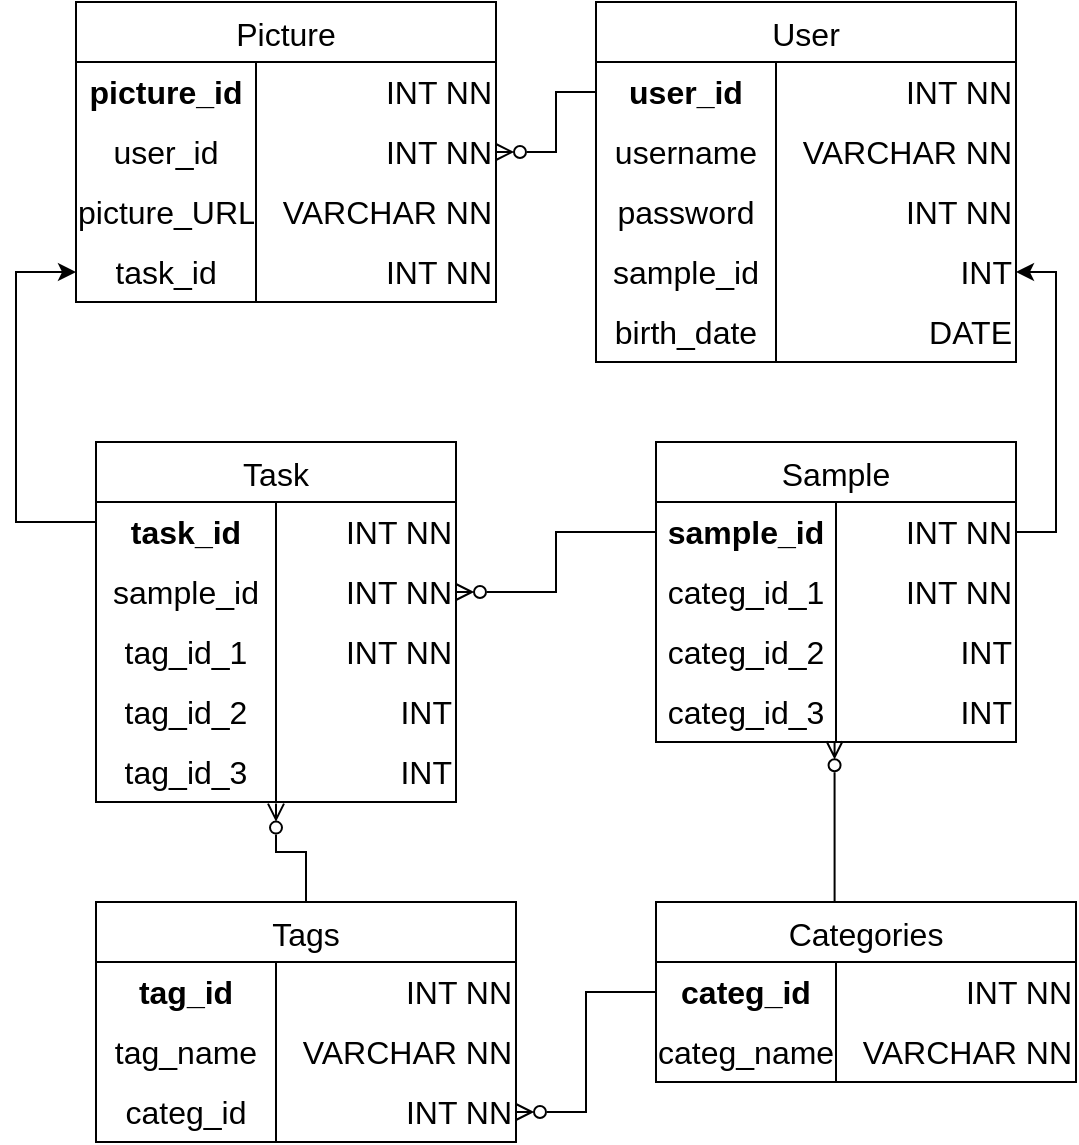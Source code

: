 <mxfile version="26.0.9" pages="2">
  <diagram id="R2lEEEUBdFMjLlhIrx00" name="Page-1">
    <mxGraphModel dx="1312" dy="703" grid="1" gridSize="10" guides="1" tooltips="1" connect="1" arrows="1" fold="1" page="1" pageScale="1" pageWidth="850" pageHeight="1100" math="0" shadow="0" extFonts="Permanent Marker^https://fonts.googleapis.com/css?family=Permanent+Marker">
      <root>
        <mxCell id="0" />
        <mxCell id="1" parent="0" />
        <mxCell id="DCkjyUAehPc3ZSSGONK5-9" value="Picture" style="shape=table;startSize=30;container=1;collapsible=0;childLayout=tableLayout;fixedRows=1;rowLines=0;fontStyle=0;strokeColor=default;fontSize=16;" parent="1" vertex="1">
          <mxGeometry x="150" y="20" width="210" height="150" as="geometry" />
        </mxCell>
        <mxCell id="DCkjyUAehPc3ZSSGONK5-10" value="" style="shape=tableRow;horizontal=0;startSize=0;swimlaneHead=0;swimlaneBody=0;top=0;left=0;bottom=0;right=0;collapsible=0;dropTarget=0;fillColor=none;points=[[0,0.5],[1,0.5]];portConstraint=eastwest;strokeColor=inherit;fontSize=16;" parent="DCkjyUAehPc3ZSSGONK5-9" vertex="1">
          <mxGeometry y="30" width="210" height="30" as="geometry" />
        </mxCell>
        <mxCell id="DCkjyUAehPc3ZSSGONK5-11" value="&lt;b&gt;picture_id&lt;/b&gt;" style="shape=partialRectangle;html=1;whiteSpace=wrap;connectable=0;fillColor=none;top=0;left=0;bottom=0;right=0;overflow=hidden;pointerEvents=1;strokeColor=inherit;fontSize=16;" parent="DCkjyUAehPc3ZSSGONK5-10" vertex="1">
          <mxGeometry width="90" height="30" as="geometry">
            <mxRectangle width="90" height="30" as="alternateBounds" />
          </mxGeometry>
        </mxCell>
        <mxCell id="DCkjyUAehPc3ZSSGONK5-12" value="INT NN" style="shape=partialRectangle;html=1;whiteSpace=wrap;connectable=0;fillColor=none;top=0;left=0;bottom=0;right=0;align=right;spacingLeft=6;overflow=hidden;strokeColor=inherit;fontSize=16;" parent="DCkjyUAehPc3ZSSGONK5-10" vertex="1">
          <mxGeometry x="90" width="120" height="30" as="geometry">
            <mxRectangle width="120" height="30" as="alternateBounds" />
          </mxGeometry>
        </mxCell>
        <mxCell id="DCkjyUAehPc3ZSSGONK5-13" value="" style="shape=tableRow;horizontal=0;startSize=0;swimlaneHead=0;swimlaneBody=0;top=0;left=0;bottom=0;right=0;collapsible=0;dropTarget=0;fillColor=none;points=[[0,0.5],[1,0.5]];portConstraint=eastwest;strokeColor=inherit;fontSize=16;" parent="DCkjyUAehPc3ZSSGONK5-9" vertex="1">
          <mxGeometry y="60" width="210" height="30" as="geometry" />
        </mxCell>
        <mxCell id="DCkjyUAehPc3ZSSGONK5-14" value="user_id" style="shape=partialRectangle;html=1;whiteSpace=wrap;connectable=0;fillColor=none;top=0;left=0;bottom=0;right=0;overflow=hidden;strokeColor=inherit;fontSize=16;" parent="DCkjyUAehPc3ZSSGONK5-13" vertex="1">
          <mxGeometry width="90" height="30" as="geometry">
            <mxRectangle width="90" height="30" as="alternateBounds" />
          </mxGeometry>
        </mxCell>
        <mxCell id="DCkjyUAehPc3ZSSGONK5-15" value="INT NN" style="shape=partialRectangle;html=1;whiteSpace=wrap;connectable=0;fillColor=none;top=0;left=0;bottom=0;right=0;align=right;spacingLeft=6;overflow=hidden;strokeColor=inherit;fontSize=16;" parent="DCkjyUAehPc3ZSSGONK5-13" vertex="1">
          <mxGeometry x="90" width="120" height="30" as="geometry">
            <mxRectangle width="120" height="30" as="alternateBounds" />
          </mxGeometry>
        </mxCell>
        <mxCell id="DCkjyUAehPc3ZSSGONK5-16" value="" style="shape=tableRow;horizontal=0;startSize=0;swimlaneHead=0;swimlaneBody=0;top=0;left=0;bottom=0;right=0;collapsible=0;dropTarget=0;fillColor=none;points=[[0,0.5],[1,0.5]];portConstraint=eastwest;strokeColor=inherit;fontSize=16;" parent="DCkjyUAehPc3ZSSGONK5-9" vertex="1">
          <mxGeometry y="90" width="210" height="30" as="geometry" />
        </mxCell>
        <mxCell id="DCkjyUAehPc3ZSSGONK5-17" value="picture_URL" style="shape=partialRectangle;html=1;whiteSpace=wrap;connectable=0;fillColor=none;top=0;left=0;bottom=0;right=0;overflow=hidden;strokeColor=inherit;fontSize=16;" parent="DCkjyUAehPc3ZSSGONK5-16" vertex="1">
          <mxGeometry width="90" height="30" as="geometry">
            <mxRectangle width="90" height="30" as="alternateBounds" />
          </mxGeometry>
        </mxCell>
        <mxCell id="DCkjyUAehPc3ZSSGONK5-18" value="VARCHAR NN" style="shape=partialRectangle;html=1;whiteSpace=wrap;connectable=0;fillColor=none;top=0;left=0;bottom=0;right=0;align=right;spacingLeft=6;overflow=hidden;strokeColor=inherit;fontSize=16;" parent="DCkjyUAehPc3ZSSGONK5-16" vertex="1">
          <mxGeometry x="90" width="120" height="30" as="geometry">
            <mxRectangle width="120" height="30" as="alternateBounds" />
          </mxGeometry>
        </mxCell>
        <mxCell id="DCkjyUAehPc3ZSSGONK5-19" style="shape=tableRow;horizontal=0;startSize=0;swimlaneHead=0;swimlaneBody=0;top=0;left=0;bottom=0;right=0;collapsible=0;dropTarget=0;fillColor=none;points=[[0,0.5],[1,0.5]];portConstraint=eastwest;strokeColor=inherit;fontSize=16;" parent="DCkjyUAehPc3ZSSGONK5-9" vertex="1">
          <mxGeometry y="120" width="210" height="30" as="geometry" />
        </mxCell>
        <mxCell id="DCkjyUAehPc3ZSSGONK5-20" value="task_id" style="shape=partialRectangle;html=1;whiteSpace=wrap;connectable=0;fillColor=none;top=0;left=0;bottom=0;right=0;overflow=hidden;strokeColor=inherit;fontSize=16;" parent="DCkjyUAehPc3ZSSGONK5-19" vertex="1">
          <mxGeometry width="90" height="30" as="geometry">
            <mxRectangle width="90" height="30" as="alternateBounds" />
          </mxGeometry>
        </mxCell>
        <mxCell id="DCkjyUAehPc3ZSSGONK5-21" value="INT NN" style="shape=partialRectangle;html=1;whiteSpace=wrap;connectable=0;fillColor=none;top=0;left=0;bottom=0;right=0;align=right;spacingLeft=6;overflow=hidden;strokeColor=inherit;fontSize=16;" parent="DCkjyUAehPc3ZSSGONK5-19" vertex="1">
          <mxGeometry x="90" width="120" height="30" as="geometry">
            <mxRectangle width="120" height="30" as="alternateBounds" />
          </mxGeometry>
        </mxCell>
        <mxCell id="DCkjyUAehPc3ZSSGONK5-22" value="User" style="shape=table;startSize=30;container=1;collapsible=0;childLayout=tableLayout;fixedRows=1;rowLines=0;fontStyle=0;strokeColor=default;fontSize=16;" parent="1" vertex="1">
          <mxGeometry x="410" y="20" width="210" height="180" as="geometry" />
        </mxCell>
        <mxCell id="DCkjyUAehPc3ZSSGONK5-23" value="" style="shape=tableRow;horizontal=0;startSize=0;swimlaneHead=0;swimlaneBody=0;top=0;left=0;bottom=0;right=0;collapsible=0;dropTarget=0;fillColor=none;points=[[0,0.5],[1,0.5]];portConstraint=eastwest;strokeColor=inherit;fontSize=16;" parent="DCkjyUAehPc3ZSSGONK5-22" vertex="1">
          <mxGeometry y="30" width="210" height="30" as="geometry" />
        </mxCell>
        <mxCell id="DCkjyUAehPc3ZSSGONK5-24" value="&lt;b&gt;user_id&lt;/b&gt;" style="shape=partialRectangle;html=1;whiteSpace=wrap;connectable=0;fillColor=none;top=0;left=0;bottom=0;right=0;overflow=hidden;pointerEvents=1;strokeColor=inherit;fontSize=16;" parent="DCkjyUAehPc3ZSSGONK5-23" vertex="1">
          <mxGeometry width="90" height="30" as="geometry">
            <mxRectangle width="90" height="30" as="alternateBounds" />
          </mxGeometry>
        </mxCell>
        <mxCell id="DCkjyUAehPc3ZSSGONK5-25" value="INT NN" style="shape=partialRectangle;html=1;whiteSpace=wrap;connectable=0;fillColor=none;top=0;left=0;bottom=0;right=0;align=right;spacingLeft=6;overflow=hidden;strokeColor=inherit;fontSize=16;" parent="DCkjyUAehPc3ZSSGONK5-23" vertex="1">
          <mxGeometry x="90" width="120" height="30" as="geometry">
            <mxRectangle width="120" height="30" as="alternateBounds" />
          </mxGeometry>
        </mxCell>
        <mxCell id="DCkjyUAehPc3ZSSGONK5-26" value="" style="shape=tableRow;horizontal=0;startSize=0;swimlaneHead=0;swimlaneBody=0;top=0;left=0;bottom=0;right=0;collapsible=0;dropTarget=0;fillColor=none;points=[[0,0.5],[1,0.5]];portConstraint=eastwest;strokeColor=inherit;fontSize=16;" parent="DCkjyUAehPc3ZSSGONK5-22" vertex="1">
          <mxGeometry y="60" width="210" height="30" as="geometry" />
        </mxCell>
        <mxCell id="DCkjyUAehPc3ZSSGONK5-27" value="username" style="shape=partialRectangle;html=1;whiteSpace=wrap;connectable=0;fillColor=none;top=0;left=0;bottom=0;right=0;overflow=hidden;strokeColor=inherit;fontSize=16;" parent="DCkjyUAehPc3ZSSGONK5-26" vertex="1">
          <mxGeometry width="90" height="30" as="geometry">
            <mxRectangle width="90" height="30" as="alternateBounds" />
          </mxGeometry>
        </mxCell>
        <mxCell id="DCkjyUAehPc3ZSSGONK5-28" value="VARCHAR NN" style="shape=partialRectangle;html=1;whiteSpace=wrap;connectable=0;fillColor=none;top=0;left=0;bottom=0;right=0;align=right;spacingLeft=6;overflow=hidden;strokeColor=inherit;fontSize=16;" parent="DCkjyUAehPc3ZSSGONK5-26" vertex="1">
          <mxGeometry x="90" width="120" height="30" as="geometry">
            <mxRectangle width="120" height="30" as="alternateBounds" />
          </mxGeometry>
        </mxCell>
        <mxCell id="DCkjyUAehPc3ZSSGONK5-29" value="" style="shape=tableRow;horizontal=0;startSize=0;swimlaneHead=0;swimlaneBody=0;top=0;left=0;bottom=0;right=0;collapsible=0;dropTarget=0;fillColor=none;points=[[0,0.5],[1,0.5]];portConstraint=eastwest;strokeColor=inherit;fontSize=16;" parent="DCkjyUAehPc3ZSSGONK5-22" vertex="1">
          <mxGeometry y="90" width="210" height="30" as="geometry" />
        </mxCell>
        <mxCell id="DCkjyUAehPc3ZSSGONK5-30" value="password" style="shape=partialRectangle;html=1;whiteSpace=wrap;connectable=0;fillColor=none;top=0;left=0;bottom=0;right=0;overflow=hidden;strokeColor=inherit;fontSize=16;" parent="DCkjyUAehPc3ZSSGONK5-29" vertex="1">
          <mxGeometry width="90" height="30" as="geometry">
            <mxRectangle width="90" height="30" as="alternateBounds" />
          </mxGeometry>
        </mxCell>
        <mxCell id="DCkjyUAehPc3ZSSGONK5-31" value="INT NN" style="shape=partialRectangle;html=1;whiteSpace=wrap;connectable=0;fillColor=none;top=0;left=0;bottom=0;right=0;align=right;spacingLeft=6;overflow=hidden;strokeColor=inherit;fontSize=16;" parent="DCkjyUAehPc3ZSSGONK5-29" vertex="1">
          <mxGeometry x="90" width="120" height="30" as="geometry">
            <mxRectangle width="120" height="30" as="alternateBounds" />
          </mxGeometry>
        </mxCell>
        <mxCell id="DCkjyUAehPc3ZSSGONK5-32" style="shape=tableRow;horizontal=0;startSize=0;swimlaneHead=0;swimlaneBody=0;top=0;left=0;bottom=0;right=0;collapsible=0;dropTarget=0;fillColor=none;points=[[0,0.5],[1,0.5]];portConstraint=eastwest;strokeColor=inherit;fontSize=16;" parent="DCkjyUAehPc3ZSSGONK5-22" vertex="1">
          <mxGeometry y="120" width="210" height="30" as="geometry" />
        </mxCell>
        <mxCell id="DCkjyUAehPc3ZSSGONK5-33" value="sample_id" style="shape=partialRectangle;html=1;whiteSpace=wrap;connectable=0;fillColor=none;top=0;left=0;bottom=0;right=0;overflow=hidden;strokeColor=inherit;fontSize=16;" parent="DCkjyUAehPc3ZSSGONK5-32" vertex="1">
          <mxGeometry width="90" height="30" as="geometry">
            <mxRectangle width="90" height="30" as="alternateBounds" />
          </mxGeometry>
        </mxCell>
        <mxCell id="DCkjyUAehPc3ZSSGONK5-34" value="INT" style="shape=partialRectangle;html=1;whiteSpace=wrap;connectable=0;fillColor=none;top=0;left=0;bottom=0;right=0;align=right;spacingLeft=6;overflow=hidden;strokeColor=inherit;fontSize=16;" parent="DCkjyUAehPc3ZSSGONK5-32" vertex="1">
          <mxGeometry x="90" width="120" height="30" as="geometry">
            <mxRectangle width="120" height="30" as="alternateBounds" />
          </mxGeometry>
        </mxCell>
        <mxCell id="TAG7yBYLT5O9uZngMyZ7-2" style="shape=tableRow;horizontal=0;startSize=0;swimlaneHead=0;swimlaneBody=0;top=0;left=0;bottom=0;right=0;collapsible=0;dropTarget=0;fillColor=none;points=[[0,0.5],[1,0.5]];portConstraint=eastwest;strokeColor=inherit;fontSize=16;" parent="DCkjyUAehPc3ZSSGONK5-22" vertex="1">
          <mxGeometry y="150" width="210" height="30" as="geometry" />
        </mxCell>
        <mxCell id="TAG7yBYLT5O9uZngMyZ7-3" value="birth_date" style="shape=partialRectangle;html=1;whiteSpace=wrap;connectable=0;fillColor=none;top=0;left=0;bottom=0;right=0;overflow=hidden;strokeColor=inherit;fontSize=16;" parent="TAG7yBYLT5O9uZngMyZ7-2" vertex="1">
          <mxGeometry width="90" height="30" as="geometry">
            <mxRectangle width="90" height="30" as="alternateBounds" />
          </mxGeometry>
        </mxCell>
        <mxCell id="TAG7yBYLT5O9uZngMyZ7-4" value="DATE" style="shape=partialRectangle;html=1;whiteSpace=wrap;connectable=0;fillColor=none;top=0;left=0;bottom=0;right=0;align=right;spacingLeft=6;overflow=hidden;strokeColor=inherit;fontSize=16;" parent="TAG7yBYLT5O9uZngMyZ7-2" vertex="1">
          <mxGeometry x="90" width="120" height="30" as="geometry">
            <mxRectangle width="120" height="30" as="alternateBounds" />
          </mxGeometry>
        </mxCell>
        <mxCell id="DCkjyUAehPc3ZSSGONK5-35" value="Sample" style="shape=table;startSize=30;container=1;collapsible=0;childLayout=tableLayout;fixedRows=1;rowLines=0;fontStyle=0;strokeColor=default;fontSize=16;" parent="1" vertex="1">
          <mxGeometry x="440" y="240" width="180" height="150" as="geometry" />
        </mxCell>
        <mxCell id="DCkjyUAehPc3ZSSGONK5-36" value="" style="shape=tableRow;horizontal=0;startSize=0;swimlaneHead=0;swimlaneBody=0;top=0;left=0;bottom=0;right=0;collapsible=0;dropTarget=0;fillColor=none;points=[[0,0.5],[1,0.5]];portConstraint=eastwest;strokeColor=inherit;fontSize=16;" parent="DCkjyUAehPc3ZSSGONK5-35" vertex="1">
          <mxGeometry y="30" width="180" height="30" as="geometry" />
        </mxCell>
        <mxCell id="DCkjyUAehPc3ZSSGONK5-37" value="&lt;b&gt;sample_id&lt;/b&gt;" style="shape=partialRectangle;html=1;whiteSpace=wrap;connectable=0;fillColor=none;top=0;left=0;bottom=0;right=0;overflow=hidden;pointerEvents=1;strokeColor=inherit;fontSize=16;" parent="DCkjyUAehPc3ZSSGONK5-36" vertex="1">
          <mxGeometry width="90" height="30" as="geometry">
            <mxRectangle width="90" height="30" as="alternateBounds" />
          </mxGeometry>
        </mxCell>
        <mxCell id="DCkjyUAehPc3ZSSGONK5-38" value="INT NN" style="shape=partialRectangle;html=1;whiteSpace=wrap;connectable=0;fillColor=none;top=0;left=0;bottom=0;right=0;align=right;spacingLeft=6;overflow=hidden;strokeColor=inherit;fontSize=16;" parent="DCkjyUAehPc3ZSSGONK5-36" vertex="1">
          <mxGeometry x="90" width="90" height="30" as="geometry">
            <mxRectangle width="90" height="30" as="alternateBounds" />
          </mxGeometry>
        </mxCell>
        <mxCell id="DCkjyUAehPc3ZSSGONK5-39" value="" style="shape=tableRow;horizontal=0;startSize=0;swimlaneHead=0;swimlaneBody=0;top=0;left=0;bottom=0;right=0;collapsible=0;dropTarget=0;fillColor=none;points=[[0,0.5],[1,0.5]];portConstraint=eastwest;strokeColor=inherit;fontSize=16;" parent="DCkjyUAehPc3ZSSGONK5-35" vertex="1">
          <mxGeometry y="60" width="180" height="30" as="geometry" />
        </mxCell>
        <mxCell id="DCkjyUAehPc3ZSSGONK5-40" value="categ_id_1" style="shape=partialRectangle;html=1;whiteSpace=wrap;connectable=0;fillColor=none;top=0;left=0;bottom=0;right=0;overflow=hidden;strokeColor=inherit;fontSize=16;" parent="DCkjyUAehPc3ZSSGONK5-39" vertex="1">
          <mxGeometry width="90" height="30" as="geometry">
            <mxRectangle width="90" height="30" as="alternateBounds" />
          </mxGeometry>
        </mxCell>
        <mxCell id="DCkjyUAehPc3ZSSGONK5-41" value="INT NN" style="shape=partialRectangle;html=1;whiteSpace=wrap;connectable=0;fillColor=none;top=0;left=0;bottom=0;right=0;align=right;spacingLeft=6;overflow=hidden;strokeColor=inherit;fontSize=16;" parent="DCkjyUAehPc3ZSSGONK5-39" vertex="1">
          <mxGeometry x="90" width="90" height="30" as="geometry">
            <mxRectangle width="90" height="30" as="alternateBounds" />
          </mxGeometry>
        </mxCell>
        <mxCell id="DCkjyUAehPc3ZSSGONK5-42" value="" style="shape=tableRow;horizontal=0;startSize=0;swimlaneHead=0;swimlaneBody=0;top=0;left=0;bottom=0;right=0;collapsible=0;dropTarget=0;fillColor=none;points=[[0,0.5],[1,0.5]];portConstraint=eastwest;strokeColor=inherit;fontSize=16;" parent="DCkjyUAehPc3ZSSGONK5-35" vertex="1">
          <mxGeometry y="90" width="180" height="30" as="geometry" />
        </mxCell>
        <mxCell id="DCkjyUAehPc3ZSSGONK5-43" value="categ_id_2" style="shape=partialRectangle;html=1;whiteSpace=wrap;connectable=0;fillColor=none;top=0;left=0;bottom=0;right=0;overflow=hidden;strokeColor=inherit;fontSize=16;" parent="DCkjyUAehPc3ZSSGONK5-42" vertex="1">
          <mxGeometry width="90" height="30" as="geometry">
            <mxRectangle width="90" height="30" as="alternateBounds" />
          </mxGeometry>
        </mxCell>
        <mxCell id="DCkjyUAehPc3ZSSGONK5-44" value="INT" style="shape=partialRectangle;html=1;whiteSpace=wrap;connectable=0;fillColor=none;top=0;left=0;bottom=0;right=0;align=right;spacingLeft=6;overflow=hidden;strokeColor=inherit;fontSize=16;" parent="DCkjyUAehPc3ZSSGONK5-42" vertex="1">
          <mxGeometry x="90" width="90" height="30" as="geometry">
            <mxRectangle width="90" height="30" as="alternateBounds" />
          </mxGeometry>
        </mxCell>
        <mxCell id="DCkjyUAehPc3ZSSGONK5-45" style="shape=tableRow;horizontal=0;startSize=0;swimlaneHead=0;swimlaneBody=0;top=0;left=0;bottom=0;right=0;collapsible=0;dropTarget=0;fillColor=none;points=[[0,0.5],[1,0.5]];portConstraint=eastwest;strokeColor=inherit;fontSize=16;" parent="DCkjyUAehPc3ZSSGONK5-35" vertex="1">
          <mxGeometry y="120" width="180" height="30" as="geometry" />
        </mxCell>
        <mxCell id="DCkjyUAehPc3ZSSGONK5-46" value="categ_id_3" style="shape=partialRectangle;html=1;whiteSpace=wrap;connectable=0;fillColor=none;top=0;left=0;bottom=0;right=0;overflow=hidden;strokeColor=inherit;fontSize=16;" parent="DCkjyUAehPc3ZSSGONK5-45" vertex="1">
          <mxGeometry width="90" height="30" as="geometry">
            <mxRectangle width="90" height="30" as="alternateBounds" />
          </mxGeometry>
        </mxCell>
        <mxCell id="DCkjyUAehPc3ZSSGONK5-47" value="INT" style="shape=partialRectangle;html=1;whiteSpace=wrap;connectable=0;fillColor=none;top=0;left=0;bottom=0;right=0;align=right;spacingLeft=6;overflow=hidden;strokeColor=inherit;fontSize=16;" parent="DCkjyUAehPc3ZSSGONK5-45" vertex="1">
          <mxGeometry x="90" width="90" height="30" as="geometry">
            <mxRectangle width="90" height="30" as="alternateBounds" />
          </mxGeometry>
        </mxCell>
        <mxCell id="DCkjyUAehPc3ZSSGONK5-48" value="Tags" style="shape=table;startSize=30;container=1;collapsible=0;childLayout=tableLayout;fixedRows=1;rowLines=0;fontStyle=0;strokeColor=default;fontSize=16;" parent="1" vertex="1">
          <mxGeometry x="160" y="470" width="210" height="120" as="geometry" />
        </mxCell>
        <mxCell id="DCkjyUAehPc3ZSSGONK5-49" value="" style="shape=tableRow;horizontal=0;startSize=0;swimlaneHead=0;swimlaneBody=0;top=0;left=0;bottom=0;right=0;collapsible=0;dropTarget=0;fillColor=none;points=[[0,0.5],[1,0.5]];portConstraint=eastwest;strokeColor=inherit;fontSize=16;" parent="DCkjyUAehPc3ZSSGONK5-48" vertex="1">
          <mxGeometry y="30" width="210" height="30" as="geometry" />
        </mxCell>
        <mxCell id="DCkjyUAehPc3ZSSGONK5-50" value="&lt;b&gt;tag_id&lt;/b&gt;" style="shape=partialRectangle;html=1;whiteSpace=wrap;connectable=0;fillColor=none;top=0;left=0;bottom=0;right=0;overflow=hidden;pointerEvents=1;strokeColor=inherit;fontSize=16;" parent="DCkjyUAehPc3ZSSGONK5-49" vertex="1">
          <mxGeometry width="90" height="30" as="geometry">
            <mxRectangle width="90" height="30" as="alternateBounds" />
          </mxGeometry>
        </mxCell>
        <mxCell id="DCkjyUAehPc3ZSSGONK5-51" value="INT NN" style="shape=partialRectangle;html=1;whiteSpace=wrap;connectable=0;fillColor=none;top=0;left=0;bottom=0;right=0;align=right;spacingLeft=6;overflow=hidden;strokeColor=inherit;fontSize=16;" parent="DCkjyUAehPc3ZSSGONK5-49" vertex="1">
          <mxGeometry x="90" width="120" height="30" as="geometry">
            <mxRectangle width="120" height="30" as="alternateBounds" />
          </mxGeometry>
        </mxCell>
        <mxCell id="DCkjyUAehPc3ZSSGONK5-52" value="" style="shape=tableRow;horizontal=0;startSize=0;swimlaneHead=0;swimlaneBody=0;top=0;left=0;bottom=0;right=0;collapsible=0;dropTarget=0;fillColor=none;points=[[0,0.5],[1,0.5]];portConstraint=eastwest;strokeColor=inherit;fontSize=16;" parent="DCkjyUAehPc3ZSSGONK5-48" vertex="1">
          <mxGeometry y="60" width="210" height="30" as="geometry" />
        </mxCell>
        <mxCell id="DCkjyUAehPc3ZSSGONK5-53" value="tag_name" style="shape=partialRectangle;html=1;whiteSpace=wrap;connectable=0;fillColor=none;top=0;left=0;bottom=0;right=0;overflow=hidden;strokeColor=inherit;fontSize=16;" parent="DCkjyUAehPc3ZSSGONK5-52" vertex="1">
          <mxGeometry width="90" height="30" as="geometry">
            <mxRectangle width="90" height="30" as="alternateBounds" />
          </mxGeometry>
        </mxCell>
        <mxCell id="DCkjyUAehPc3ZSSGONK5-54" value="VARCHAR NN" style="shape=partialRectangle;html=1;whiteSpace=wrap;connectable=0;fillColor=none;top=0;left=0;bottom=0;right=0;align=right;spacingLeft=6;overflow=hidden;strokeColor=inherit;fontSize=16;" parent="DCkjyUAehPc3ZSSGONK5-52" vertex="1">
          <mxGeometry x="90" width="120" height="30" as="geometry">
            <mxRectangle width="120" height="30" as="alternateBounds" />
          </mxGeometry>
        </mxCell>
        <mxCell id="DCkjyUAehPc3ZSSGONK5-55" value="" style="shape=tableRow;horizontal=0;startSize=0;swimlaneHead=0;swimlaneBody=0;top=0;left=0;bottom=0;right=0;collapsible=0;dropTarget=0;fillColor=none;points=[[0,0.5],[1,0.5]];portConstraint=eastwest;strokeColor=inherit;fontSize=16;" parent="DCkjyUAehPc3ZSSGONK5-48" vertex="1">
          <mxGeometry y="90" width="210" height="30" as="geometry" />
        </mxCell>
        <mxCell id="DCkjyUAehPc3ZSSGONK5-56" value="categ_id" style="shape=partialRectangle;html=1;whiteSpace=wrap;connectable=0;fillColor=none;top=0;left=0;bottom=0;right=0;overflow=hidden;strokeColor=inherit;fontSize=16;" parent="DCkjyUAehPc3ZSSGONK5-55" vertex="1">
          <mxGeometry width="90" height="30" as="geometry">
            <mxRectangle width="90" height="30" as="alternateBounds" />
          </mxGeometry>
        </mxCell>
        <mxCell id="DCkjyUAehPc3ZSSGONK5-57" value="INT NN" style="shape=partialRectangle;html=1;whiteSpace=wrap;connectable=0;fillColor=none;top=0;left=0;bottom=0;right=0;align=right;spacingLeft=6;overflow=hidden;strokeColor=inherit;fontSize=16;" parent="DCkjyUAehPc3ZSSGONK5-55" vertex="1">
          <mxGeometry x="90" width="120" height="30" as="geometry">
            <mxRectangle width="120" height="30" as="alternateBounds" />
          </mxGeometry>
        </mxCell>
        <mxCell id="DCkjyUAehPc3ZSSGONK5-61" value="Categories" style="shape=table;startSize=30;container=1;collapsible=0;childLayout=tableLayout;fixedRows=1;rowLines=0;fontStyle=0;strokeColor=default;fontSize=16;" parent="1" vertex="1">
          <mxGeometry x="440" y="470" width="210" height="90" as="geometry" />
        </mxCell>
        <mxCell id="DCkjyUAehPc3ZSSGONK5-62" value="" style="shape=tableRow;horizontal=0;startSize=0;swimlaneHead=0;swimlaneBody=0;top=0;left=0;bottom=0;right=0;collapsible=0;dropTarget=0;fillColor=none;points=[[0,0.5],[1,0.5]];portConstraint=eastwest;strokeColor=inherit;fontSize=16;" parent="DCkjyUAehPc3ZSSGONK5-61" vertex="1">
          <mxGeometry y="30" width="210" height="30" as="geometry" />
        </mxCell>
        <mxCell id="DCkjyUAehPc3ZSSGONK5-63" value="&lt;b&gt;categ_id&lt;/b&gt;" style="shape=partialRectangle;html=1;whiteSpace=wrap;connectable=0;fillColor=none;top=0;left=0;bottom=0;right=0;overflow=hidden;pointerEvents=1;strokeColor=inherit;fontSize=16;" parent="DCkjyUAehPc3ZSSGONK5-62" vertex="1">
          <mxGeometry width="90" height="30" as="geometry">
            <mxRectangle width="90" height="30" as="alternateBounds" />
          </mxGeometry>
        </mxCell>
        <mxCell id="DCkjyUAehPc3ZSSGONK5-64" value="INT NN" style="shape=partialRectangle;html=1;whiteSpace=wrap;connectable=0;fillColor=none;top=0;left=0;bottom=0;right=0;align=right;spacingLeft=6;overflow=hidden;strokeColor=inherit;fontSize=16;" parent="DCkjyUAehPc3ZSSGONK5-62" vertex="1">
          <mxGeometry x="90" width="120" height="30" as="geometry">
            <mxRectangle width="120" height="30" as="alternateBounds" />
          </mxGeometry>
        </mxCell>
        <mxCell id="DCkjyUAehPc3ZSSGONK5-65" value="" style="shape=tableRow;horizontal=0;startSize=0;swimlaneHead=0;swimlaneBody=0;top=0;left=0;bottom=0;right=0;collapsible=0;dropTarget=0;fillColor=none;points=[[0,0.5],[1,0.5]];portConstraint=eastwest;strokeColor=inherit;fontSize=16;" parent="DCkjyUAehPc3ZSSGONK5-61" vertex="1">
          <mxGeometry y="60" width="210" height="30" as="geometry" />
        </mxCell>
        <mxCell id="DCkjyUAehPc3ZSSGONK5-66" value="categ_name" style="shape=partialRectangle;html=1;whiteSpace=wrap;connectable=0;fillColor=none;top=0;left=0;bottom=0;right=0;overflow=hidden;strokeColor=inherit;fontSize=16;" parent="DCkjyUAehPc3ZSSGONK5-65" vertex="1">
          <mxGeometry width="90" height="30" as="geometry">
            <mxRectangle width="90" height="30" as="alternateBounds" />
          </mxGeometry>
        </mxCell>
        <mxCell id="DCkjyUAehPc3ZSSGONK5-67" value="VARCHAR NN" style="shape=partialRectangle;html=1;whiteSpace=wrap;connectable=0;fillColor=none;top=0;left=0;bottom=0;right=0;align=right;spacingLeft=6;overflow=hidden;strokeColor=inherit;fontSize=16;" parent="DCkjyUAehPc3ZSSGONK5-65" vertex="1">
          <mxGeometry x="90" width="120" height="30" as="geometry">
            <mxRectangle width="120" height="30" as="alternateBounds" />
          </mxGeometry>
        </mxCell>
        <mxCell id="DCkjyUAehPc3ZSSGONK5-74" value="Task" style="shape=table;startSize=30;container=1;collapsible=0;childLayout=tableLayout;fixedRows=1;rowLines=0;fontStyle=0;strokeColor=default;fontSize=16;" parent="1" vertex="1">
          <mxGeometry x="160" y="240" width="180" height="180" as="geometry" />
        </mxCell>
        <mxCell id="DCkjyUAehPc3ZSSGONK5-75" value="" style="shape=tableRow;horizontal=0;startSize=0;swimlaneHead=0;swimlaneBody=0;top=0;left=0;bottom=0;right=0;collapsible=0;dropTarget=0;fillColor=none;points=[[0,0.5],[1,0.5]];portConstraint=eastwest;strokeColor=inherit;fontSize=16;" parent="DCkjyUAehPc3ZSSGONK5-74" vertex="1">
          <mxGeometry y="30" width="180" height="30" as="geometry" />
        </mxCell>
        <mxCell id="DCkjyUAehPc3ZSSGONK5-76" value="&lt;b&gt;task_id&lt;/b&gt;" style="shape=partialRectangle;html=1;whiteSpace=wrap;connectable=0;fillColor=none;top=0;left=0;bottom=0;right=0;overflow=hidden;pointerEvents=1;strokeColor=inherit;fontSize=16;" parent="DCkjyUAehPc3ZSSGONK5-75" vertex="1">
          <mxGeometry width="90" height="30" as="geometry">
            <mxRectangle width="90" height="30" as="alternateBounds" />
          </mxGeometry>
        </mxCell>
        <mxCell id="DCkjyUAehPc3ZSSGONK5-77" value="INT NN" style="shape=partialRectangle;html=1;whiteSpace=wrap;connectable=0;fillColor=none;top=0;left=0;bottom=0;right=0;align=right;spacingLeft=6;overflow=hidden;strokeColor=inherit;fontSize=16;" parent="DCkjyUAehPc3ZSSGONK5-75" vertex="1">
          <mxGeometry x="90" width="90" height="30" as="geometry">
            <mxRectangle width="90" height="30" as="alternateBounds" />
          </mxGeometry>
        </mxCell>
        <mxCell id="DCkjyUAehPc3ZSSGONK5-78" value="" style="shape=tableRow;horizontal=0;startSize=0;swimlaneHead=0;swimlaneBody=0;top=0;left=0;bottom=0;right=0;collapsible=0;dropTarget=0;fillColor=none;points=[[0,0.5],[1,0.5]];portConstraint=eastwest;strokeColor=inherit;fontSize=16;" parent="DCkjyUAehPc3ZSSGONK5-74" vertex="1">
          <mxGeometry y="60" width="180" height="30" as="geometry" />
        </mxCell>
        <mxCell id="DCkjyUAehPc3ZSSGONK5-79" value="sample_id" style="shape=partialRectangle;html=1;whiteSpace=wrap;connectable=0;fillColor=none;top=0;left=0;bottom=0;right=0;overflow=hidden;strokeColor=inherit;fontSize=16;" parent="DCkjyUAehPc3ZSSGONK5-78" vertex="1">
          <mxGeometry width="90" height="30" as="geometry">
            <mxRectangle width="90" height="30" as="alternateBounds" />
          </mxGeometry>
        </mxCell>
        <mxCell id="DCkjyUAehPc3ZSSGONK5-80" value="INT NN" style="shape=partialRectangle;html=1;whiteSpace=wrap;connectable=0;fillColor=none;top=0;left=0;bottom=0;right=0;align=right;spacingLeft=6;overflow=hidden;strokeColor=inherit;fontSize=16;" parent="DCkjyUAehPc3ZSSGONK5-78" vertex="1">
          <mxGeometry x="90" width="90" height="30" as="geometry">
            <mxRectangle width="90" height="30" as="alternateBounds" />
          </mxGeometry>
        </mxCell>
        <mxCell id="DCkjyUAehPc3ZSSGONK5-81" value="" style="shape=tableRow;horizontal=0;startSize=0;swimlaneHead=0;swimlaneBody=0;top=0;left=0;bottom=0;right=0;collapsible=0;dropTarget=0;fillColor=none;points=[[0,0.5],[1,0.5]];portConstraint=eastwest;strokeColor=inherit;fontSize=16;" parent="DCkjyUAehPc3ZSSGONK5-74" vertex="1">
          <mxGeometry y="90" width="180" height="30" as="geometry" />
        </mxCell>
        <mxCell id="DCkjyUAehPc3ZSSGONK5-82" value="tag_id_1" style="shape=partialRectangle;html=1;whiteSpace=wrap;connectable=0;fillColor=none;top=0;left=0;bottom=0;right=0;overflow=hidden;strokeColor=inherit;fontSize=16;" parent="DCkjyUAehPc3ZSSGONK5-81" vertex="1">
          <mxGeometry width="90" height="30" as="geometry">
            <mxRectangle width="90" height="30" as="alternateBounds" />
          </mxGeometry>
        </mxCell>
        <mxCell id="DCkjyUAehPc3ZSSGONK5-83" value="INT NN" style="shape=partialRectangle;html=1;whiteSpace=wrap;connectable=0;fillColor=none;top=0;left=0;bottom=0;right=0;align=right;spacingLeft=6;overflow=hidden;strokeColor=inherit;fontSize=16;" parent="DCkjyUAehPc3ZSSGONK5-81" vertex="1">
          <mxGeometry x="90" width="90" height="30" as="geometry">
            <mxRectangle width="90" height="30" as="alternateBounds" />
          </mxGeometry>
        </mxCell>
        <mxCell id="DCkjyUAehPc3ZSSGONK5-84" style="shape=tableRow;horizontal=0;startSize=0;swimlaneHead=0;swimlaneBody=0;top=0;left=0;bottom=0;right=0;collapsible=0;dropTarget=0;fillColor=none;points=[[0,0.5],[1,0.5]];portConstraint=eastwest;strokeColor=inherit;fontSize=16;" parent="DCkjyUAehPc3ZSSGONK5-74" vertex="1">
          <mxGeometry y="120" width="180" height="30" as="geometry" />
        </mxCell>
        <mxCell id="DCkjyUAehPc3ZSSGONK5-85" value="tag_id_2" style="shape=partialRectangle;html=1;whiteSpace=wrap;connectable=0;fillColor=none;top=0;left=0;bottom=0;right=0;overflow=hidden;strokeColor=inherit;fontSize=16;" parent="DCkjyUAehPc3ZSSGONK5-84" vertex="1">
          <mxGeometry width="90" height="30" as="geometry">
            <mxRectangle width="90" height="30" as="alternateBounds" />
          </mxGeometry>
        </mxCell>
        <mxCell id="DCkjyUAehPc3ZSSGONK5-86" value="INT" style="shape=partialRectangle;html=1;whiteSpace=wrap;connectable=0;fillColor=none;top=0;left=0;bottom=0;right=0;align=right;spacingLeft=6;overflow=hidden;strokeColor=inherit;fontSize=16;" parent="DCkjyUAehPc3ZSSGONK5-84" vertex="1">
          <mxGeometry x="90" width="90" height="30" as="geometry">
            <mxRectangle width="90" height="30" as="alternateBounds" />
          </mxGeometry>
        </mxCell>
        <mxCell id="DCkjyUAehPc3ZSSGONK5-87" style="shape=tableRow;horizontal=0;startSize=0;swimlaneHead=0;swimlaneBody=0;top=0;left=0;bottom=0;right=0;collapsible=0;dropTarget=0;fillColor=none;points=[[0,0.5],[1,0.5]];portConstraint=eastwest;strokeColor=inherit;fontSize=16;" parent="DCkjyUAehPc3ZSSGONK5-74" vertex="1">
          <mxGeometry y="150" width="180" height="30" as="geometry" />
        </mxCell>
        <mxCell id="DCkjyUAehPc3ZSSGONK5-88" value="tag_id_3" style="shape=partialRectangle;html=1;whiteSpace=wrap;connectable=0;fillColor=none;top=0;left=0;bottom=0;right=0;overflow=hidden;strokeColor=inherit;fontSize=16;" parent="DCkjyUAehPc3ZSSGONK5-87" vertex="1">
          <mxGeometry width="90" height="30" as="geometry">
            <mxRectangle width="90" height="30" as="alternateBounds" />
          </mxGeometry>
        </mxCell>
        <mxCell id="DCkjyUAehPc3ZSSGONK5-89" value="INT" style="shape=partialRectangle;html=1;whiteSpace=wrap;connectable=0;fillColor=none;top=0;left=0;bottom=0;right=0;align=right;spacingLeft=6;overflow=hidden;strokeColor=inherit;fontSize=16;" parent="DCkjyUAehPc3ZSSGONK5-87" vertex="1">
          <mxGeometry x="90" width="90" height="30" as="geometry">
            <mxRectangle width="90" height="30" as="alternateBounds" />
          </mxGeometry>
        </mxCell>
        <mxCell id="DCkjyUAehPc3ZSSGONK5-94" style="edgeStyle=orthogonalEdgeStyle;rounded=0;orthogonalLoop=1;jettySize=auto;html=1;exitX=0.5;exitY=0;exitDx=0;exitDy=0;entryX=0.5;entryY=1.027;entryDx=0;entryDy=0;entryPerimeter=0;endArrow=ERzeroToMany;endFill=0;" parent="1" source="DCkjyUAehPc3ZSSGONK5-48" target="DCkjyUAehPc3ZSSGONK5-87" edge="1">
          <mxGeometry relative="1" as="geometry" />
        </mxCell>
        <mxCell id="DCkjyUAehPc3ZSSGONK5-97" style="edgeStyle=orthogonalEdgeStyle;rounded=0;orthogonalLoop=1;jettySize=auto;html=1;exitX=0.5;exitY=0;exitDx=0;exitDy=0;entryX=0.496;entryY=0.987;entryDx=0;entryDy=0;entryPerimeter=0;endArrow=ERzeroToMany;endFill=0;" parent="1" source="DCkjyUAehPc3ZSSGONK5-61" target="DCkjyUAehPc3ZSSGONK5-45" edge="1">
          <mxGeometry relative="1" as="geometry">
            <Array as="points">
              <mxPoint x="529" y="470" />
            </Array>
          </mxGeometry>
        </mxCell>
        <mxCell id="DCkjyUAehPc3ZSSGONK5-98" style="edgeStyle=orthogonalEdgeStyle;rounded=0;orthogonalLoop=1;jettySize=auto;html=1;exitX=1;exitY=0.5;exitDx=0;exitDy=0;entryX=1;entryY=0.5;entryDx=0;entryDy=0;" parent="1" source="DCkjyUAehPc3ZSSGONK5-36" target="DCkjyUAehPc3ZSSGONK5-32" edge="1">
          <mxGeometry relative="1" as="geometry" />
        </mxCell>
        <mxCell id="DCkjyUAehPc3ZSSGONK5-99" style="edgeStyle=orthogonalEdgeStyle;rounded=0;orthogonalLoop=1;jettySize=auto;html=1;exitX=0;exitY=0.5;exitDx=0;exitDy=0;entryX=1;entryY=0.5;entryDx=0;entryDy=0;endArrow=ERzeroToMany;endFill=0;" parent="1" source="DCkjyUAehPc3ZSSGONK5-62" target="DCkjyUAehPc3ZSSGONK5-55" edge="1">
          <mxGeometry relative="1" as="geometry" />
        </mxCell>
        <mxCell id="DCkjyUAehPc3ZSSGONK5-100" style="edgeStyle=orthogonalEdgeStyle;rounded=0;orthogonalLoop=1;jettySize=auto;html=1;exitX=0;exitY=0.5;exitDx=0;exitDy=0;entryX=1;entryY=0.5;entryDx=0;entryDy=0;endArrow=ERzeroToMany;endFill=0;" parent="1" source="DCkjyUAehPc3ZSSGONK5-36" target="DCkjyUAehPc3ZSSGONK5-78" edge="1">
          <mxGeometry relative="1" as="geometry">
            <Array as="points">
              <mxPoint x="390" y="285" />
              <mxPoint x="390" y="315" />
            </Array>
          </mxGeometry>
        </mxCell>
        <mxCell id="1W0J2DrtldUN5lVcnWxK-11" style="edgeStyle=orthogonalEdgeStyle;rounded=0;orthogonalLoop=1;jettySize=auto;html=1;exitX=0;exitY=0.5;exitDx=0;exitDy=0;entryX=0;entryY=0.5;entryDx=0;entryDy=0;" parent="1" source="DCkjyUAehPc3ZSSGONK5-75" target="DCkjyUAehPc3ZSSGONK5-19" edge="1">
          <mxGeometry relative="1" as="geometry">
            <Array as="points">
              <mxPoint x="160" y="280" />
              <mxPoint x="120" y="280" />
              <mxPoint x="120" y="155" />
            </Array>
          </mxGeometry>
        </mxCell>
        <mxCell id="1W0J2DrtldUN5lVcnWxK-12" style="edgeStyle=orthogonalEdgeStyle;rounded=0;orthogonalLoop=1;jettySize=auto;html=1;exitX=0;exitY=0.5;exitDx=0;exitDy=0;entryX=1;entryY=0.5;entryDx=0;entryDy=0;" parent="1" source="DCkjyUAehPc3ZSSGONK5-81" edge="1">
          <mxGeometry relative="1" as="geometry">
            <Array as="points">
              <mxPoint x="120" y="345" />
              <mxPoint x="120" y="195" />
            </Array>
          </mxGeometry>
        </mxCell>
        <mxCell id="1W0J2DrtldUN5lVcnWxK-13" style="edgeStyle=orthogonalEdgeStyle;rounded=0;orthogonalLoop=1;jettySize=auto;html=1;exitX=0;exitY=0.5;exitDx=0;exitDy=0;entryX=1;entryY=0.5;entryDx=0;entryDy=0;" parent="1" source="DCkjyUAehPc3ZSSGONK5-84" edge="1">
          <mxGeometry relative="1" as="geometry">
            <Array as="points">
              <mxPoint x="110" y="375" />
              <mxPoint x="110" y="225" />
            </Array>
          </mxGeometry>
        </mxCell>
        <mxCell id="1W0J2DrtldUN5lVcnWxK-14" style="edgeStyle=orthogonalEdgeStyle;rounded=0;orthogonalLoop=1;jettySize=auto;html=1;exitX=0;exitY=0.5;exitDx=0;exitDy=0;entryX=1;entryY=0.5;entryDx=0;entryDy=0;" parent="1" source="DCkjyUAehPc3ZSSGONK5-87" edge="1">
          <mxGeometry relative="1" as="geometry">
            <Array as="points">
              <mxPoint x="100" y="405" />
              <mxPoint x="100" y="255" />
            </Array>
          </mxGeometry>
        </mxCell>
        <mxCell id="1W0J2DrtldUN5lVcnWxK-15" style="edgeStyle=orthogonalEdgeStyle;rounded=0;orthogonalLoop=1;jettySize=auto;html=1;exitX=0;exitY=0.5;exitDx=0;exitDy=0;endArrow=ERzeroToMany;endFill=0;entryX=1;entryY=0.5;entryDx=0;entryDy=0;" parent="1" source="DCkjyUAehPc3ZSSGONK5-23" target="DCkjyUAehPc3ZSSGONK5-13" edge="1">
          <mxGeometry relative="1" as="geometry">
            <Array as="points">
              <mxPoint x="390" y="65" />
              <mxPoint x="390" y="95" />
            </Array>
            <mxPoint x="400" y="10" as="targetPoint" />
          </mxGeometry>
        </mxCell>
      </root>
    </mxGraphModel>
  </diagram>
  <diagram id="oxnhqE3qF_IIKLXZGJ2j" name="Страница — 2">
    <mxGraphModel dx="1050" dy="669" grid="1" gridSize="10" guides="1" tooltips="1" connect="1" arrows="1" fold="1" page="1" pageScale="1" pageWidth="827" pageHeight="1169" math="0" shadow="0">
      <root>
        <mxCell id="0" />
        <mxCell id="1" parent="0" />
      </root>
    </mxGraphModel>
  </diagram>
</mxfile>
